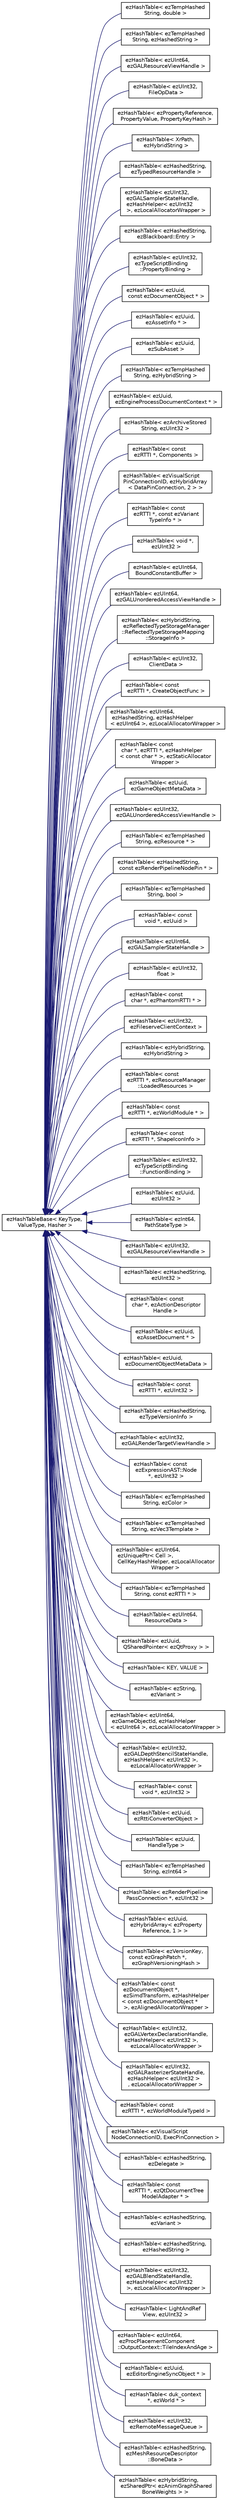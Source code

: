 digraph "Graphical Class Hierarchy"
{
 // LATEX_PDF_SIZE
  edge [fontname="Helvetica",fontsize="10",labelfontname="Helvetica",labelfontsize="10"];
  node [fontname="Helvetica",fontsize="10",shape=record];
  rankdir="LR";
  Node0 [label="ezHashTableBase\< KeyType,\l ValueType, Hasher \>",height=0.2,width=0.4,color="black", fillcolor="white", style="filled",URL="$de/dc3/classez_hash_table_base.htm",tooltip="Implementation of a hashtable which stores key/value pairs."];
  Node0 -> Node1 [dir="back",color="midnightblue",fontsize="10",style="solid",fontname="Helvetica"];
  Node1 [label="ezHashTable\< ezTempHashed\lString, double \>",height=0.2,width=0.4,color="black", fillcolor="white", style="filled",URL="$d8/d86/classez_hash_table.htm",tooltip=" "];
  Node0 -> Node2 [dir="back",color="midnightblue",fontsize="10",style="solid",fontname="Helvetica"];
  Node2 [label="ezHashTable\< ezTempHashed\lString, ezHashedString \>",height=0.2,width=0.4,color="black", fillcolor="white", style="filled",URL="$d8/d86/classez_hash_table.htm",tooltip=" "];
  Node0 -> Node3 [dir="back",color="midnightblue",fontsize="10",style="solid",fontname="Helvetica"];
  Node3 [label="ezHashTable\< ezUInt64,\l ezGALResourceViewHandle \>",height=0.2,width=0.4,color="black", fillcolor="white", style="filled",URL="$d8/d86/classez_hash_table.htm",tooltip=" "];
  Node0 -> Node4 [dir="back",color="midnightblue",fontsize="10",style="solid",fontname="Helvetica"];
  Node4 [label="ezHashTable\< ezUInt32,\l FileOpData \>",height=0.2,width=0.4,color="black", fillcolor="white", style="filled",URL="$d8/d86/classez_hash_table.htm",tooltip=" "];
  Node0 -> Node5 [dir="back",color="midnightblue",fontsize="10",style="solid",fontname="Helvetica"];
  Node5 [label="ezHashTable\< ezPropertyReference,\l PropertyValue, PropertyKeyHash \>",height=0.2,width=0.4,color="black", fillcolor="white", style="filled",URL="$d8/d86/classez_hash_table.htm",tooltip=" "];
  Node0 -> Node6 [dir="back",color="midnightblue",fontsize="10",style="solid",fontname="Helvetica"];
  Node6 [label="ezHashTable\< XrPath,\l ezHybridString \>",height=0.2,width=0.4,color="black", fillcolor="white", style="filled",URL="$d8/d86/classez_hash_table.htm",tooltip=" "];
  Node0 -> Node7 [dir="back",color="midnightblue",fontsize="10",style="solid",fontname="Helvetica"];
  Node7 [label="ezHashTable\< ezHashedString,\l ezTypedResourceHandle \>",height=0.2,width=0.4,color="black", fillcolor="white", style="filled",URL="$d8/d86/classez_hash_table.htm",tooltip=" "];
  Node0 -> Node8 [dir="back",color="midnightblue",fontsize="10",style="solid",fontname="Helvetica"];
  Node8 [label="ezHashTable\< ezUInt32,\l ezGALSamplerStateHandle,\l ezHashHelper\< ezUInt32\l \>, ezLocalAllocatorWrapper \>",height=0.2,width=0.4,color="black", fillcolor="white", style="filled",URL="$d8/d86/classez_hash_table.htm",tooltip=" "];
  Node0 -> Node9 [dir="back",color="midnightblue",fontsize="10",style="solid",fontname="Helvetica"];
  Node9 [label="ezHashTable\< ezHashedString,\l ezBlackboard::Entry \>",height=0.2,width=0.4,color="black", fillcolor="white", style="filled",URL="$d8/d86/classez_hash_table.htm",tooltip=" "];
  Node0 -> Node10 [dir="back",color="midnightblue",fontsize="10",style="solid",fontname="Helvetica"];
  Node10 [label="ezHashTable\< ezUInt32,\l ezTypeScriptBinding\l::PropertyBinding \>",height=0.2,width=0.4,color="black", fillcolor="white", style="filled",URL="$d8/d86/classez_hash_table.htm",tooltip=" "];
  Node0 -> Node11 [dir="back",color="midnightblue",fontsize="10",style="solid",fontname="Helvetica"];
  Node11 [label="ezHashTable\< ezUuid,\l const ezDocumentObject * \>",height=0.2,width=0.4,color="black", fillcolor="white", style="filled",URL="$d8/d86/classez_hash_table.htm",tooltip=" "];
  Node0 -> Node12 [dir="back",color="midnightblue",fontsize="10",style="solid",fontname="Helvetica"];
  Node12 [label="ezHashTable\< ezUuid,\l ezAssetInfo * \>",height=0.2,width=0.4,color="black", fillcolor="white", style="filled",URL="$d8/d86/classez_hash_table.htm",tooltip=" "];
  Node0 -> Node13 [dir="back",color="midnightblue",fontsize="10",style="solid",fontname="Helvetica"];
  Node13 [label="ezHashTable\< ezUuid,\l ezSubAsset \>",height=0.2,width=0.4,color="black", fillcolor="white", style="filled",URL="$d8/d86/classez_hash_table.htm",tooltip=" "];
  Node0 -> Node14 [dir="back",color="midnightblue",fontsize="10",style="solid",fontname="Helvetica"];
  Node14 [label="ezHashTable\< ezTempHashed\lString, ezHybridString \>",height=0.2,width=0.4,color="black", fillcolor="white", style="filled",URL="$d8/d86/classez_hash_table.htm",tooltip=" "];
  Node0 -> Node15 [dir="back",color="midnightblue",fontsize="10",style="solid",fontname="Helvetica"];
  Node15 [label="ezHashTable\< ezUuid,\l ezEngineProcessDocumentContext * \>",height=0.2,width=0.4,color="black", fillcolor="white", style="filled",URL="$d8/d86/classez_hash_table.htm",tooltip=" "];
  Node0 -> Node16 [dir="back",color="midnightblue",fontsize="10",style="solid",fontname="Helvetica"];
  Node16 [label="ezHashTable\< ezArchiveStored\lString, ezUInt32 \>",height=0.2,width=0.4,color="black", fillcolor="white", style="filled",URL="$d8/d86/classez_hash_table.htm",tooltip=" "];
  Node0 -> Node17 [dir="back",color="midnightblue",fontsize="10",style="solid",fontname="Helvetica"];
  Node17 [label="ezHashTable\< const\l ezRTTI *, Components \>",height=0.2,width=0.4,color="black", fillcolor="white", style="filled",URL="$d8/d86/classez_hash_table.htm",tooltip=" "];
  Node0 -> Node18 [dir="back",color="midnightblue",fontsize="10",style="solid",fontname="Helvetica"];
  Node18 [label="ezHashTable\< ezVisualScript\lPinConnectionID, ezHybridArray\l\< DataPinConnection, 2 \> \>",height=0.2,width=0.4,color="black", fillcolor="white", style="filled",URL="$d8/d86/classez_hash_table.htm",tooltip=" "];
  Node0 -> Node19 [dir="back",color="midnightblue",fontsize="10",style="solid",fontname="Helvetica"];
  Node19 [label="ezHashTable\< const\l ezRTTI *, const ezVariant\lTypeInfo * \>",height=0.2,width=0.4,color="black", fillcolor="white", style="filled",URL="$d8/d86/classez_hash_table.htm",tooltip=" "];
  Node0 -> Node20 [dir="back",color="midnightblue",fontsize="10",style="solid",fontname="Helvetica"];
  Node20 [label="ezHashTable\< void *,\l ezUInt32 \>",height=0.2,width=0.4,color="black", fillcolor="white", style="filled",URL="$d8/d86/classez_hash_table.htm",tooltip=" "];
  Node0 -> Node21 [dir="back",color="midnightblue",fontsize="10",style="solid",fontname="Helvetica"];
  Node21 [label="ezHashTable\< ezUInt64,\l BoundConstantBuffer \>",height=0.2,width=0.4,color="black", fillcolor="white", style="filled",URL="$d8/d86/classez_hash_table.htm",tooltip=" "];
  Node0 -> Node22 [dir="back",color="midnightblue",fontsize="10",style="solid",fontname="Helvetica"];
  Node22 [label="ezHashTable\< ezUInt64,\l ezGALUnorderedAccessViewHandle \>",height=0.2,width=0.4,color="black", fillcolor="white", style="filled",URL="$d8/d86/classez_hash_table.htm",tooltip=" "];
  Node0 -> Node23 [dir="back",color="midnightblue",fontsize="10",style="solid",fontname="Helvetica"];
  Node23 [label="ezHashTable\< ezHybridString,\l ezReflectedTypeStorageManager\l::ReflectedTypeStorageMapping\l::StorageInfo \>",height=0.2,width=0.4,color="black", fillcolor="white", style="filled",URL="$d8/d86/classez_hash_table.htm",tooltip=" "];
  Node0 -> Node24 [dir="back",color="midnightblue",fontsize="10",style="solid",fontname="Helvetica"];
  Node24 [label="ezHashTable\< ezUInt32,\l ClientData \>",height=0.2,width=0.4,color="black", fillcolor="white", style="filled",URL="$d8/d86/classez_hash_table.htm",tooltip=" "];
  Node0 -> Node25 [dir="back",color="midnightblue",fontsize="10",style="solid",fontname="Helvetica"];
  Node25 [label="ezHashTable\< const\l ezRTTI *, CreateObjectFunc \>",height=0.2,width=0.4,color="black", fillcolor="white", style="filled",URL="$d8/d86/classez_hash_table.htm",tooltip=" "];
  Node0 -> Node26 [dir="back",color="midnightblue",fontsize="10",style="solid",fontname="Helvetica"];
  Node26 [label="ezHashTable\< ezUInt64,\l ezHashedString, ezHashHelper\l\< ezUInt64 \>, ezLocalAllocatorWrapper \>",height=0.2,width=0.4,color="black", fillcolor="white", style="filled",URL="$d8/d86/classez_hash_table.htm",tooltip=" "];
  Node0 -> Node27 [dir="back",color="midnightblue",fontsize="10",style="solid",fontname="Helvetica"];
  Node27 [label="ezHashTable\< const\l char *, ezRTTI *, ezHashHelper\l\< const char * \>, ezStaticAllocator\lWrapper \>",height=0.2,width=0.4,color="black", fillcolor="white", style="filled",URL="$d8/d86/classez_hash_table.htm",tooltip=" "];
  Node0 -> Node28 [dir="back",color="midnightblue",fontsize="10",style="solid",fontname="Helvetica"];
  Node28 [label="ezHashTable\< ezUuid,\l ezGameObjectMetaData \>",height=0.2,width=0.4,color="black", fillcolor="white", style="filled",URL="$d8/d86/classez_hash_table.htm",tooltip=" "];
  Node0 -> Node29 [dir="back",color="midnightblue",fontsize="10",style="solid",fontname="Helvetica"];
  Node29 [label="ezHashTable\< ezUInt32,\l ezGALUnorderedAccessViewHandle \>",height=0.2,width=0.4,color="black", fillcolor="white", style="filled",URL="$d8/d86/classez_hash_table.htm",tooltip=" "];
  Node0 -> Node30 [dir="back",color="midnightblue",fontsize="10",style="solid",fontname="Helvetica"];
  Node30 [label="ezHashTable\< ezTempHashed\lString, ezResource * \>",height=0.2,width=0.4,color="black", fillcolor="white", style="filled",URL="$d8/d86/classez_hash_table.htm",tooltip=" "];
  Node0 -> Node31 [dir="back",color="midnightblue",fontsize="10",style="solid",fontname="Helvetica"];
  Node31 [label="ezHashTable\< ezHashedString,\l const ezRenderPipelineNodePin * \>",height=0.2,width=0.4,color="black", fillcolor="white", style="filled",URL="$d8/d86/classez_hash_table.htm",tooltip=" "];
  Node0 -> Node32 [dir="back",color="midnightblue",fontsize="10",style="solid",fontname="Helvetica"];
  Node32 [label="ezHashTable\< ezTempHashed\lString, bool \>",height=0.2,width=0.4,color="black", fillcolor="white", style="filled",URL="$d8/d86/classez_hash_table.htm",tooltip=" "];
  Node0 -> Node33 [dir="back",color="midnightblue",fontsize="10",style="solid",fontname="Helvetica"];
  Node33 [label="ezHashTable\< const\l void *, ezUuid \>",height=0.2,width=0.4,color="black", fillcolor="white", style="filled",URL="$d8/d86/classez_hash_table.htm",tooltip=" "];
  Node0 -> Node34 [dir="back",color="midnightblue",fontsize="10",style="solid",fontname="Helvetica"];
  Node34 [label="ezHashTable\< ezUInt64,\l ezGALSamplerStateHandle \>",height=0.2,width=0.4,color="black", fillcolor="white", style="filled",URL="$d8/d86/classez_hash_table.htm",tooltip=" "];
  Node0 -> Node35 [dir="back",color="midnightblue",fontsize="10",style="solid",fontname="Helvetica"];
  Node35 [label="ezHashTable\< ezUInt32,\l float \>",height=0.2,width=0.4,color="black", fillcolor="white", style="filled",URL="$d8/d86/classez_hash_table.htm",tooltip=" "];
  Node0 -> Node36 [dir="back",color="midnightblue",fontsize="10",style="solid",fontname="Helvetica"];
  Node36 [label="ezHashTable\< const\l char *, ezPhantomRTTI * \>",height=0.2,width=0.4,color="black", fillcolor="white", style="filled",URL="$d8/d86/classez_hash_table.htm",tooltip=" "];
  Node0 -> Node37 [dir="back",color="midnightblue",fontsize="10",style="solid",fontname="Helvetica"];
  Node37 [label="ezHashTable\< ezUInt32,\l ezFileserveClientContext \>",height=0.2,width=0.4,color="black", fillcolor="white", style="filled",URL="$d8/d86/classez_hash_table.htm",tooltip=" "];
  Node0 -> Node38 [dir="back",color="midnightblue",fontsize="10",style="solid",fontname="Helvetica"];
  Node38 [label="ezHashTable\< ezHybridString,\l ezHybridString \>",height=0.2,width=0.4,color="black", fillcolor="white", style="filled",URL="$d8/d86/classez_hash_table.htm",tooltip=" "];
  Node0 -> Node39 [dir="back",color="midnightblue",fontsize="10",style="solid",fontname="Helvetica"];
  Node39 [label="ezHashTable\< const\l ezRTTI *, ezResourceManager\l::LoadedResources \>",height=0.2,width=0.4,color="black", fillcolor="white", style="filled",URL="$d8/d86/classez_hash_table.htm",tooltip=" "];
  Node0 -> Node40 [dir="back",color="midnightblue",fontsize="10",style="solid",fontname="Helvetica"];
  Node40 [label="ezHashTable\< const\l ezRTTI *, ezWorldModule * \>",height=0.2,width=0.4,color="black", fillcolor="white", style="filled",URL="$d8/d86/classez_hash_table.htm",tooltip=" "];
  Node0 -> Node41 [dir="back",color="midnightblue",fontsize="10",style="solid",fontname="Helvetica"];
  Node41 [label="ezHashTable\< const\l ezRTTI *, ShapeIconInfo \>",height=0.2,width=0.4,color="black", fillcolor="white", style="filled",URL="$d8/d86/classez_hash_table.htm",tooltip=" "];
  Node0 -> Node42 [dir="back",color="midnightblue",fontsize="10",style="solid",fontname="Helvetica"];
  Node42 [label="ezHashTable\< ezUInt32,\l ezTypeScriptBinding\l::FunctionBinding \>",height=0.2,width=0.4,color="black", fillcolor="white", style="filled",URL="$d8/d86/classez_hash_table.htm",tooltip=" "];
  Node0 -> Node43 [dir="back",color="midnightblue",fontsize="10",style="solid",fontname="Helvetica"];
  Node43 [label="ezHashTable\< ezUuid,\l ezUInt32 \>",height=0.2,width=0.4,color="black", fillcolor="white", style="filled",URL="$d8/d86/classez_hash_table.htm",tooltip=" "];
  Node0 -> Node44 [dir="back",color="midnightblue",fontsize="10",style="solid",fontname="Helvetica"];
  Node44 [label="ezHashTable\< ezInt64,\l PathStateType \>",height=0.2,width=0.4,color="black", fillcolor="white", style="filled",URL="$d8/d86/classez_hash_table.htm",tooltip=" "];
  Node0 -> Node45 [dir="back",color="midnightblue",fontsize="10",style="solid",fontname="Helvetica"];
  Node45 [label="ezHashTable\< ezUInt32,\l ezGALResourceViewHandle \>",height=0.2,width=0.4,color="black", fillcolor="white", style="filled",URL="$d8/d86/classez_hash_table.htm",tooltip=" "];
  Node0 -> Node46 [dir="back",color="midnightblue",fontsize="10",style="solid",fontname="Helvetica"];
  Node46 [label="ezHashTable\< ezHashedString,\l ezUInt32 \>",height=0.2,width=0.4,color="black", fillcolor="white", style="filled",URL="$d8/d86/classez_hash_table.htm",tooltip=" "];
  Node0 -> Node47 [dir="back",color="midnightblue",fontsize="10",style="solid",fontname="Helvetica"];
  Node47 [label="ezHashTable\< const\l char *, ezActionDescriptor\lHandle \>",height=0.2,width=0.4,color="black", fillcolor="white", style="filled",URL="$d8/d86/classez_hash_table.htm",tooltip=" "];
  Node0 -> Node48 [dir="back",color="midnightblue",fontsize="10",style="solid",fontname="Helvetica"];
  Node48 [label="ezHashTable\< ezUuid,\l ezAssetDocument * \>",height=0.2,width=0.4,color="black", fillcolor="white", style="filled",URL="$d8/d86/classez_hash_table.htm",tooltip=" "];
  Node0 -> Node49 [dir="back",color="midnightblue",fontsize="10",style="solid",fontname="Helvetica"];
  Node49 [label="ezHashTable\< ezUuid,\l ezDocumentObjectMetaData \>",height=0.2,width=0.4,color="black", fillcolor="white", style="filled",URL="$d8/d86/classez_hash_table.htm",tooltip=" "];
  Node0 -> Node50 [dir="back",color="midnightblue",fontsize="10",style="solid",fontname="Helvetica"];
  Node50 [label="ezHashTable\< const\l ezRTTI *, ezUInt32 \>",height=0.2,width=0.4,color="black", fillcolor="white", style="filled",URL="$d8/d86/classez_hash_table.htm",tooltip=" "];
  Node0 -> Node51 [dir="back",color="midnightblue",fontsize="10",style="solid",fontname="Helvetica"];
  Node51 [label="ezHashTable\< ezHashedString,\l ezTypeVersionInfo \>",height=0.2,width=0.4,color="black", fillcolor="white", style="filled",URL="$d8/d86/classez_hash_table.htm",tooltip=" "];
  Node0 -> Node52 [dir="back",color="midnightblue",fontsize="10",style="solid",fontname="Helvetica"];
  Node52 [label="ezHashTable\< ezUInt32,\l ezGALRenderTargetViewHandle \>",height=0.2,width=0.4,color="black", fillcolor="white", style="filled",URL="$d8/d86/classez_hash_table.htm",tooltip=" "];
  Node0 -> Node53 [dir="back",color="midnightblue",fontsize="10",style="solid",fontname="Helvetica"];
  Node53 [label="ezHashTable\< const\l ezExpressionAST::Node\l *, ezUInt32 \>",height=0.2,width=0.4,color="black", fillcolor="white", style="filled",URL="$d8/d86/classez_hash_table.htm",tooltip=" "];
  Node0 -> Node54 [dir="back",color="midnightblue",fontsize="10",style="solid",fontname="Helvetica"];
  Node54 [label="ezHashTable\< ezTempHashed\lString, ezColor \>",height=0.2,width=0.4,color="black", fillcolor="white", style="filled",URL="$d8/d86/classez_hash_table.htm",tooltip=" "];
  Node0 -> Node55 [dir="back",color="midnightblue",fontsize="10",style="solid",fontname="Helvetica"];
  Node55 [label="ezHashTable\< ezTempHashed\lString, ezVec3Template \>",height=0.2,width=0.4,color="black", fillcolor="white", style="filled",URL="$d8/d86/classez_hash_table.htm",tooltip=" "];
  Node0 -> Node56 [dir="back",color="midnightblue",fontsize="10",style="solid",fontname="Helvetica"];
  Node56 [label="ezHashTable\< ezUInt64,\l ezUniquePtr\< Cell \>,\l CellKeyHashHelper, ezLocalAllocator\lWrapper \>",height=0.2,width=0.4,color="black", fillcolor="white", style="filled",URL="$d8/d86/classez_hash_table.htm",tooltip=" "];
  Node0 -> Node57 [dir="back",color="midnightblue",fontsize="10",style="solid",fontname="Helvetica"];
  Node57 [label="ezHashTable\< ezTempHashed\lString, const ezRTTI * \>",height=0.2,width=0.4,color="black", fillcolor="white", style="filled",URL="$d8/d86/classez_hash_table.htm",tooltip=" "];
  Node0 -> Node58 [dir="back",color="midnightblue",fontsize="10",style="solid",fontname="Helvetica"];
  Node58 [label="ezHashTable\< ezUInt64,\l ResourceData \>",height=0.2,width=0.4,color="black", fillcolor="white", style="filled",URL="$d8/d86/classez_hash_table.htm",tooltip=" "];
  Node0 -> Node59 [dir="back",color="midnightblue",fontsize="10",style="solid",fontname="Helvetica"];
  Node59 [label="ezHashTable\< ezUuid,\l QSharedPointer\< ezQtProxy \> \>",height=0.2,width=0.4,color="black", fillcolor="white", style="filled",URL="$d8/d86/classez_hash_table.htm",tooltip=" "];
  Node0 -> Node60 [dir="back",color="midnightblue",fontsize="10",style="solid",fontname="Helvetica"];
  Node60 [label="ezHashTable\< KEY, VALUE \>",height=0.2,width=0.4,color="black", fillcolor="white", style="filled",URL="$d8/d86/classez_hash_table.htm",tooltip=" "];
  Node0 -> Node61 [dir="back",color="midnightblue",fontsize="10",style="solid",fontname="Helvetica"];
  Node61 [label="ezHashTable\< ezString,\l ezVariant \>",height=0.2,width=0.4,color="black", fillcolor="white", style="filled",URL="$d8/d86/classez_hash_table.htm",tooltip=" "];
  Node0 -> Node62 [dir="back",color="midnightblue",fontsize="10",style="solid",fontname="Helvetica"];
  Node62 [label="ezHashTable\< ezUInt64,\l ezGameObjectId, ezHashHelper\l\< ezUInt64 \>, ezLocalAllocatorWrapper \>",height=0.2,width=0.4,color="black", fillcolor="white", style="filled",URL="$d8/d86/classez_hash_table.htm",tooltip=" "];
  Node0 -> Node63 [dir="back",color="midnightblue",fontsize="10",style="solid",fontname="Helvetica"];
  Node63 [label="ezHashTable\< ezUInt32,\l ezGALDepthStencilStateHandle,\l ezHashHelper\< ezUInt32 \>,\l ezLocalAllocatorWrapper \>",height=0.2,width=0.4,color="black", fillcolor="white", style="filled",URL="$d8/d86/classez_hash_table.htm",tooltip=" "];
  Node0 -> Node64 [dir="back",color="midnightblue",fontsize="10",style="solid",fontname="Helvetica"];
  Node64 [label="ezHashTable\< const\l void *, ezUInt32 \>",height=0.2,width=0.4,color="black", fillcolor="white", style="filled",URL="$d8/d86/classez_hash_table.htm",tooltip=" "];
  Node0 -> Node65 [dir="back",color="midnightblue",fontsize="10",style="solid",fontname="Helvetica"];
  Node65 [label="ezHashTable\< ezUuid,\l ezRttiConverterObject \>",height=0.2,width=0.4,color="black", fillcolor="white", style="filled",URL="$d8/d86/classez_hash_table.htm",tooltip=" "];
  Node0 -> Node66 [dir="back",color="midnightblue",fontsize="10",style="solid",fontname="Helvetica"];
  Node66 [label="ezHashTable\< ezUuid,\l HandleType \>",height=0.2,width=0.4,color="black", fillcolor="white", style="filled",URL="$d8/d86/classez_hash_table.htm",tooltip=" "];
  Node0 -> Node67 [dir="back",color="midnightblue",fontsize="10",style="solid",fontname="Helvetica"];
  Node67 [label="ezHashTable\< ezTempHashed\lString, ezInt64 \>",height=0.2,width=0.4,color="black", fillcolor="white", style="filled",URL="$d8/d86/classez_hash_table.htm",tooltip=" "];
  Node0 -> Node68 [dir="back",color="midnightblue",fontsize="10",style="solid",fontname="Helvetica"];
  Node68 [label="ezHashTable\< ezRenderPipeline\lPassConnection *, ezUInt32 \>",height=0.2,width=0.4,color="black", fillcolor="white", style="filled",URL="$d8/d86/classez_hash_table.htm",tooltip=" "];
  Node0 -> Node69 [dir="back",color="midnightblue",fontsize="10",style="solid",fontname="Helvetica"];
  Node69 [label="ezHashTable\< ezUuid,\l ezHybridArray\< ezProperty\lReference, 1 \> \>",height=0.2,width=0.4,color="black", fillcolor="white", style="filled",URL="$d8/d86/classez_hash_table.htm",tooltip=" "];
  Node0 -> Node70 [dir="back",color="midnightblue",fontsize="10",style="solid",fontname="Helvetica"];
  Node70 [label="ezHashTable\< ezVersionKey,\l const ezGraphPatch *,\l ezGraphVersioningHash \>",height=0.2,width=0.4,color="black", fillcolor="white", style="filled",URL="$d8/d86/classez_hash_table.htm",tooltip=" "];
  Node0 -> Node71 [dir="back",color="midnightblue",fontsize="10",style="solid",fontname="Helvetica"];
  Node71 [label="ezHashTable\< const\l ezDocumentObject *,\l ezSimdTransform, ezHashHelper\l\< const ezDocumentObject *\l \>, ezAlignedAllocatorWrapper \>",height=0.2,width=0.4,color="black", fillcolor="white", style="filled",URL="$d8/d86/classez_hash_table.htm",tooltip=" "];
  Node0 -> Node72 [dir="back",color="midnightblue",fontsize="10",style="solid",fontname="Helvetica"];
  Node72 [label="ezHashTable\< ezUInt32,\l ezGALVertexDeclarationHandle,\l ezHashHelper\< ezUInt32 \>,\l ezLocalAllocatorWrapper \>",height=0.2,width=0.4,color="black", fillcolor="white", style="filled",URL="$d8/d86/classez_hash_table.htm",tooltip=" "];
  Node0 -> Node73 [dir="back",color="midnightblue",fontsize="10",style="solid",fontname="Helvetica"];
  Node73 [label="ezHashTable\< ezUInt32,\l ezGALRasterizerStateHandle,\l ezHashHelper\< ezUInt32 \>\l, ezLocalAllocatorWrapper \>",height=0.2,width=0.4,color="black", fillcolor="white", style="filled",URL="$d8/d86/classez_hash_table.htm",tooltip=" "];
  Node0 -> Node74 [dir="back",color="midnightblue",fontsize="10",style="solid",fontname="Helvetica"];
  Node74 [label="ezHashTable\< const\l ezRTTI *, ezWorldModuleTypeId \>",height=0.2,width=0.4,color="black", fillcolor="white", style="filled",URL="$d8/d86/classez_hash_table.htm",tooltip=" "];
  Node0 -> Node75 [dir="back",color="midnightblue",fontsize="10",style="solid",fontname="Helvetica"];
  Node75 [label="ezHashTable\< ezVisualScript\lNodeConnectionID, ExecPinConnection \>",height=0.2,width=0.4,color="black", fillcolor="white", style="filled",URL="$d8/d86/classez_hash_table.htm",tooltip=" "];
  Node0 -> Node76 [dir="back",color="midnightblue",fontsize="10",style="solid",fontname="Helvetica"];
  Node76 [label="ezHashTable\< ezHashedString,\l ezDelegate \>",height=0.2,width=0.4,color="black", fillcolor="white", style="filled",URL="$d8/d86/classez_hash_table.htm",tooltip=" "];
  Node0 -> Node77 [dir="back",color="midnightblue",fontsize="10",style="solid",fontname="Helvetica"];
  Node77 [label="ezHashTable\< const\l ezRTTI *, ezQtDocumentTree\lModelAdapter * \>",height=0.2,width=0.4,color="black", fillcolor="white", style="filled",URL="$d8/d86/classez_hash_table.htm",tooltip=" "];
  Node0 -> Node78 [dir="back",color="midnightblue",fontsize="10",style="solid",fontname="Helvetica"];
  Node78 [label="ezHashTable\< ezHashedString,\l ezVariant \>",height=0.2,width=0.4,color="black", fillcolor="white", style="filled",URL="$d8/d86/classez_hash_table.htm",tooltip=" "];
  Node0 -> Node79 [dir="back",color="midnightblue",fontsize="10",style="solid",fontname="Helvetica"];
  Node79 [label="ezHashTable\< ezHashedString,\l ezHashedString \>",height=0.2,width=0.4,color="black", fillcolor="white", style="filled",URL="$d8/d86/classez_hash_table.htm",tooltip=" "];
  Node0 -> Node80 [dir="back",color="midnightblue",fontsize="10",style="solid",fontname="Helvetica"];
  Node80 [label="ezHashTable\< ezUInt32,\l ezGALBlendStateHandle,\l ezHashHelper\< ezUInt32\l \>, ezLocalAllocatorWrapper \>",height=0.2,width=0.4,color="black", fillcolor="white", style="filled",URL="$d8/d86/classez_hash_table.htm",tooltip=" "];
  Node0 -> Node81 [dir="back",color="midnightblue",fontsize="10",style="solid",fontname="Helvetica"];
  Node81 [label="ezHashTable\< LightAndRef\lView, ezUInt32 \>",height=0.2,width=0.4,color="black", fillcolor="white", style="filled",URL="$d8/d86/classez_hash_table.htm",tooltip=" "];
  Node0 -> Node82 [dir="back",color="midnightblue",fontsize="10",style="solid",fontname="Helvetica"];
  Node82 [label="ezHashTable\< ezUInt64,\l ezProcPlacementComponent\l::OutputContext::TileIndexAndAge \>",height=0.2,width=0.4,color="black", fillcolor="white", style="filled",URL="$d8/d86/classez_hash_table.htm",tooltip=" "];
  Node0 -> Node83 [dir="back",color="midnightblue",fontsize="10",style="solid",fontname="Helvetica"];
  Node83 [label="ezHashTable\< ezUuid,\l ezEditorEngineSyncObject * \>",height=0.2,width=0.4,color="black", fillcolor="white", style="filled",URL="$d8/d86/classez_hash_table.htm",tooltip=" "];
  Node0 -> Node84 [dir="back",color="midnightblue",fontsize="10",style="solid",fontname="Helvetica"];
  Node84 [label="ezHashTable\< duk_context\l *, ezWorld * \>",height=0.2,width=0.4,color="black", fillcolor="white", style="filled",URL="$d8/d86/classez_hash_table.htm",tooltip=" "];
  Node0 -> Node85 [dir="back",color="midnightblue",fontsize="10",style="solid",fontname="Helvetica"];
  Node85 [label="ezHashTable\< ezUInt32,\l ezRemoteMessageQueue \>",height=0.2,width=0.4,color="black", fillcolor="white", style="filled",URL="$d8/d86/classez_hash_table.htm",tooltip=" "];
  Node0 -> Node86 [dir="back",color="midnightblue",fontsize="10",style="solid",fontname="Helvetica"];
  Node86 [label="ezHashTable\< ezHashedString,\l ezMeshResourceDescriptor\l::BoneData \>",height=0.2,width=0.4,color="black", fillcolor="white", style="filled",URL="$d8/d86/classez_hash_table.htm",tooltip=" "];
  Node0 -> Node87 [dir="back",color="midnightblue",fontsize="10",style="solid",fontname="Helvetica"];
  Node87 [label="ezHashTable\< ezHybridString,\l ezSharedPtr\< ezAnimGraphShared\lBoneWeights \> \>",height=0.2,width=0.4,color="black", fillcolor="white", style="filled",URL="$d8/d86/classez_hash_table.htm",tooltip=" "];
}
